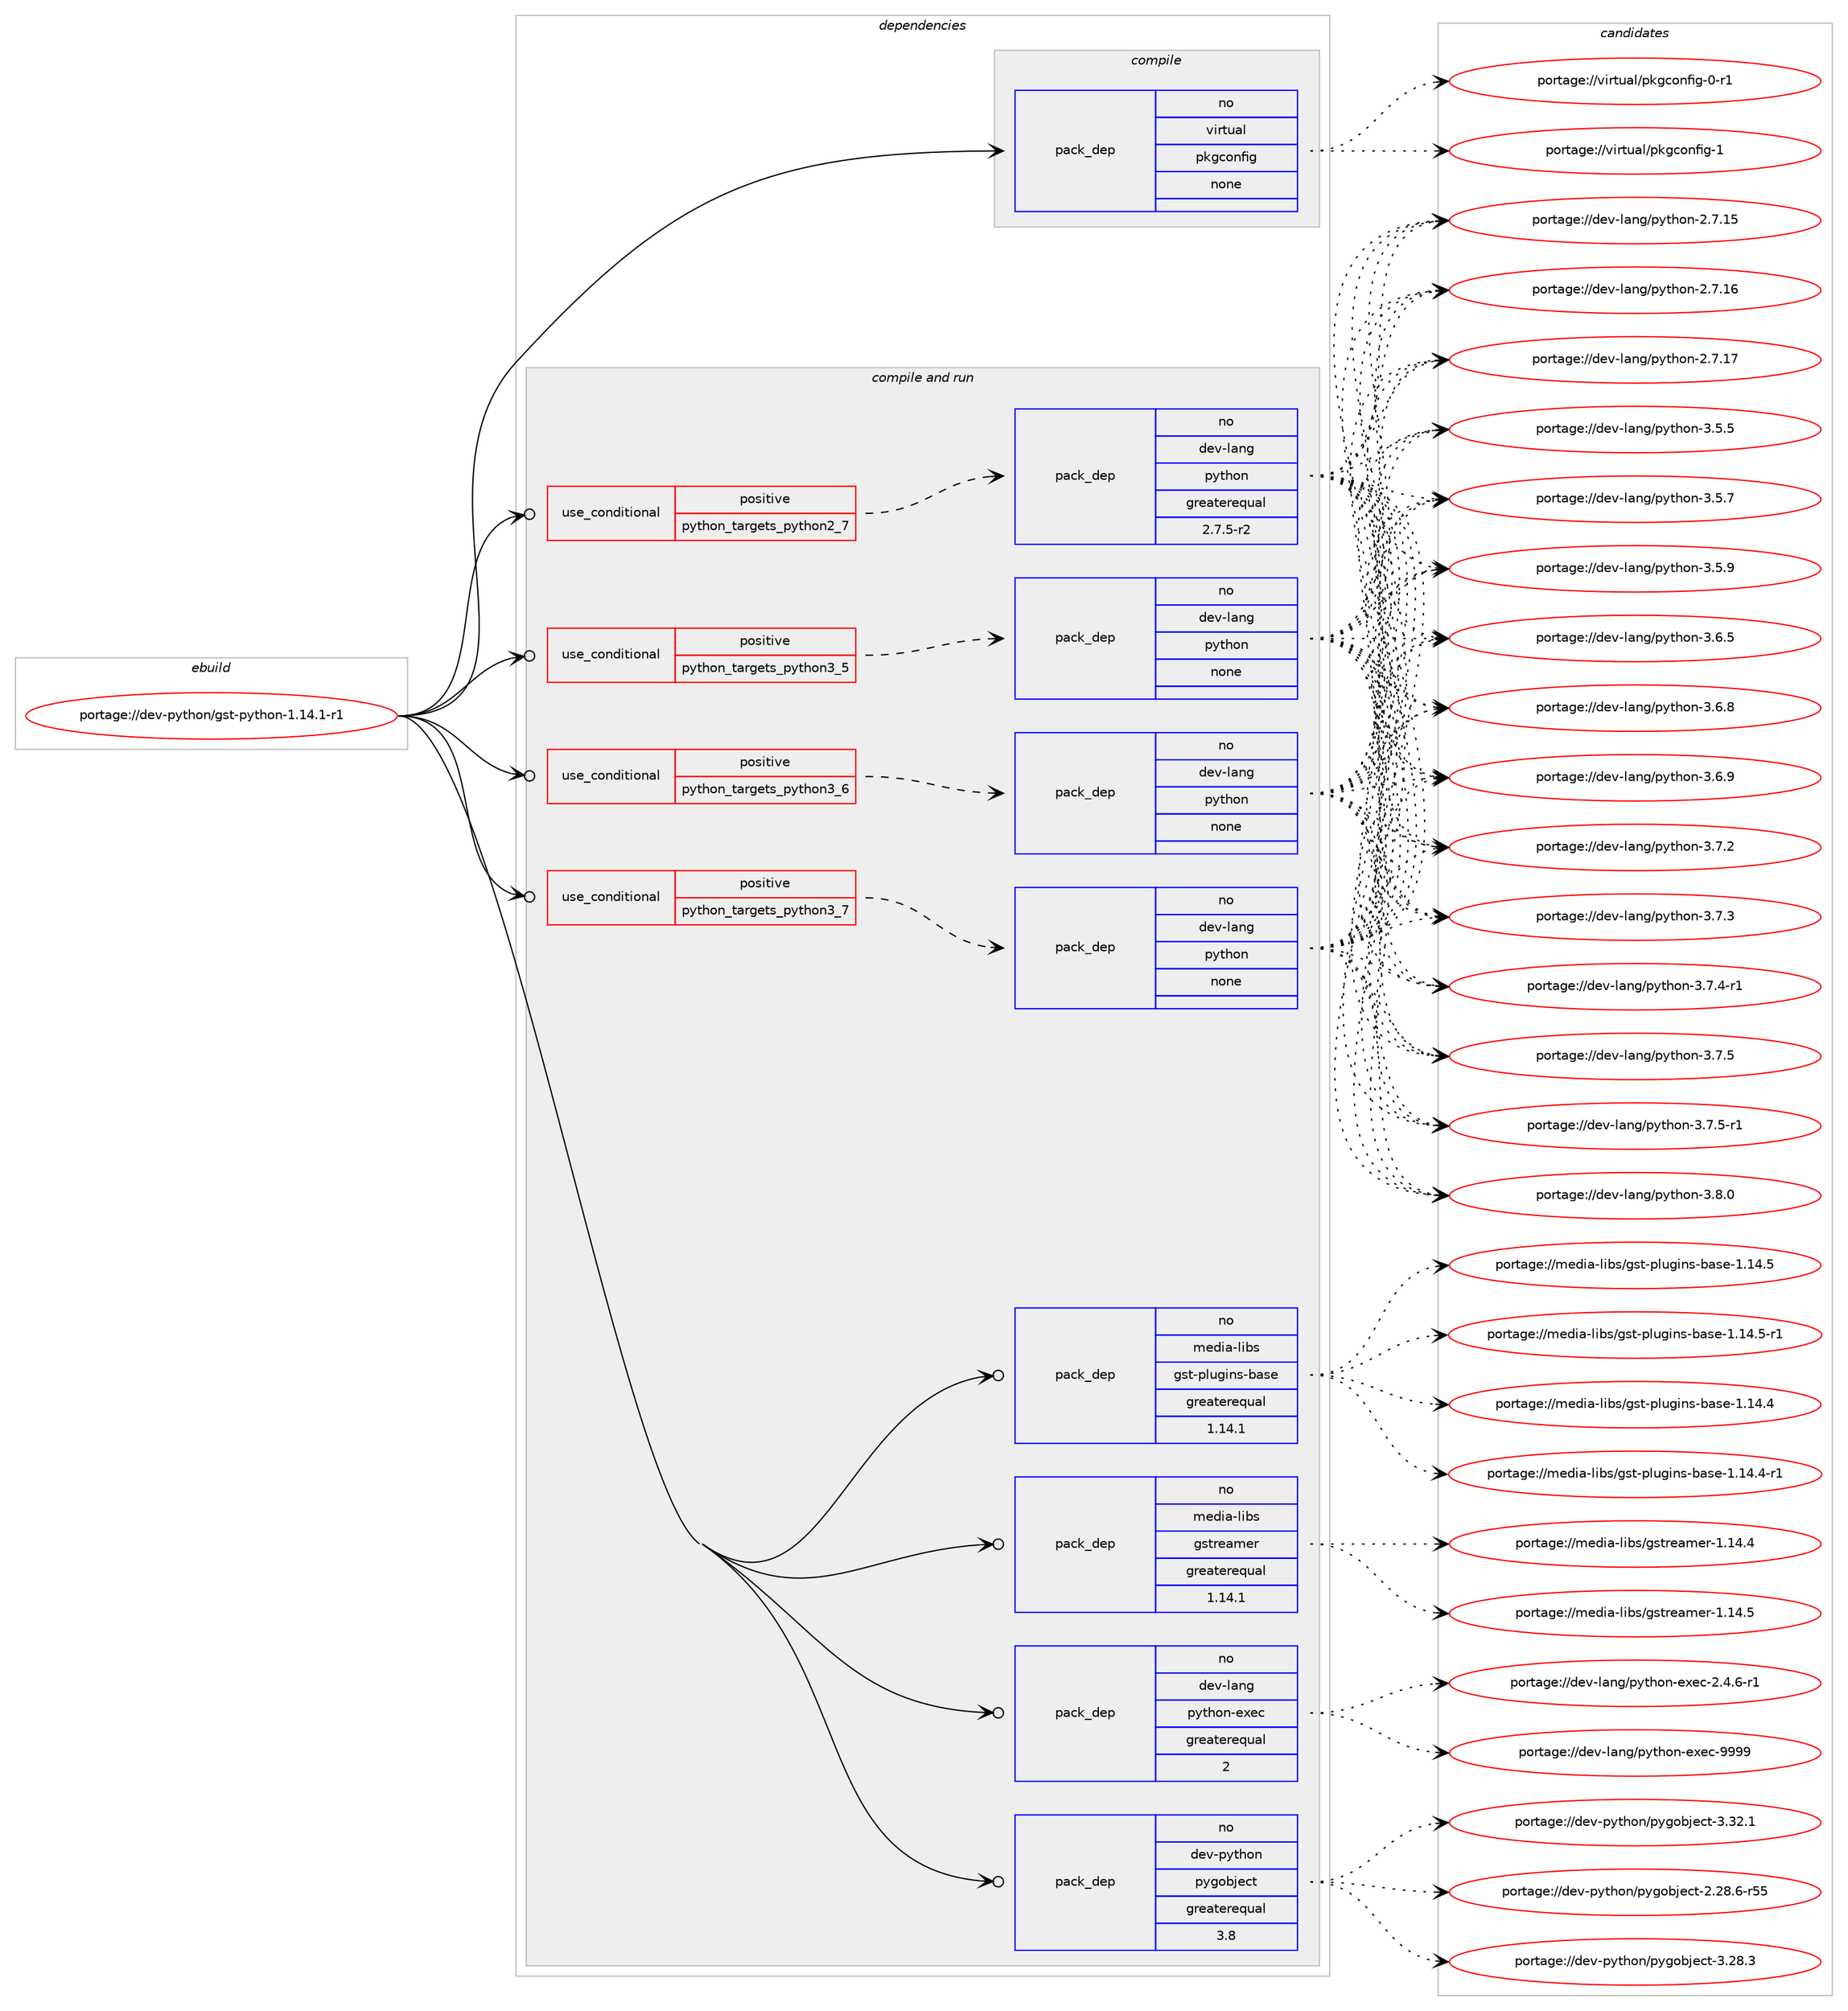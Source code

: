 digraph prolog {

# *************
# Graph options
# *************

newrank=true;
concentrate=true;
compound=true;
graph [rankdir=LR,fontname=Helvetica,fontsize=10,ranksep=1.5];#, ranksep=2.5, nodesep=0.2];
edge  [arrowhead=vee];
node  [fontname=Helvetica,fontsize=10];

# **********
# The ebuild
# **********

subgraph cluster_leftcol {
color=gray;
rank=same;
label=<<i>ebuild</i>>;
id [label="portage://dev-python/gst-python-1.14.1-r1", color=red, width=4, href="../dev-python/gst-python-1.14.1-r1.svg"];
}

# ****************
# The dependencies
# ****************

subgraph cluster_midcol {
color=gray;
label=<<i>dependencies</i>>;
subgraph cluster_compile {
fillcolor="#eeeeee";
style=filled;
label=<<i>compile</i>>;
subgraph pack109859 {
dependency142772 [label=<<TABLE BORDER="0" CELLBORDER="1" CELLSPACING="0" CELLPADDING="4" WIDTH="220"><TR><TD ROWSPAN="6" CELLPADDING="30">pack_dep</TD></TR><TR><TD WIDTH="110">no</TD></TR><TR><TD>virtual</TD></TR><TR><TD>pkgconfig</TD></TR><TR><TD>none</TD></TR><TR><TD></TD></TR></TABLE>>, shape=none, color=blue];
}
id:e -> dependency142772:w [weight=20,style="solid",arrowhead="vee"];
}
subgraph cluster_compileandrun {
fillcolor="#eeeeee";
style=filled;
label=<<i>compile and run</i>>;
subgraph cond29594 {
dependency142773 [label=<<TABLE BORDER="0" CELLBORDER="1" CELLSPACING="0" CELLPADDING="4"><TR><TD ROWSPAN="3" CELLPADDING="10">use_conditional</TD></TR><TR><TD>positive</TD></TR><TR><TD>python_targets_python2_7</TD></TR></TABLE>>, shape=none, color=red];
subgraph pack109860 {
dependency142774 [label=<<TABLE BORDER="0" CELLBORDER="1" CELLSPACING="0" CELLPADDING="4" WIDTH="220"><TR><TD ROWSPAN="6" CELLPADDING="30">pack_dep</TD></TR><TR><TD WIDTH="110">no</TD></TR><TR><TD>dev-lang</TD></TR><TR><TD>python</TD></TR><TR><TD>greaterequal</TD></TR><TR><TD>2.7.5-r2</TD></TR></TABLE>>, shape=none, color=blue];
}
dependency142773:e -> dependency142774:w [weight=20,style="dashed",arrowhead="vee"];
}
id:e -> dependency142773:w [weight=20,style="solid",arrowhead="odotvee"];
subgraph cond29595 {
dependency142775 [label=<<TABLE BORDER="0" CELLBORDER="1" CELLSPACING="0" CELLPADDING="4"><TR><TD ROWSPAN="3" CELLPADDING="10">use_conditional</TD></TR><TR><TD>positive</TD></TR><TR><TD>python_targets_python3_5</TD></TR></TABLE>>, shape=none, color=red];
subgraph pack109861 {
dependency142776 [label=<<TABLE BORDER="0" CELLBORDER="1" CELLSPACING="0" CELLPADDING="4" WIDTH="220"><TR><TD ROWSPAN="6" CELLPADDING="30">pack_dep</TD></TR><TR><TD WIDTH="110">no</TD></TR><TR><TD>dev-lang</TD></TR><TR><TD>python</TD></TR><TR><TD>none</TD></TR><TR><TD></TD></TR></TABLE>>, shape=none, color=blue];
}
dependency142775:e -> dependency142776:w [weight=20,style="dashed",arrowhead="vee"];
}
id:e -> dependency142775:w [weight=20,style="solid",arrowhead="odotvee"];
subgraph cond29596 {
dependency142777 [label=<<TABLE BORDER="0" CELLBORDER="1" CELLSPACING="0" CELLPADDING="4"><TR><TD ROWSPAN="3" CELLPADDING="10">use_conditional</TD></TR><TR><TD>positive</TD></TR><TR><TD>python_targets_python3_6</TD></TR></TABLE>>, shape=none, color=red];
subgraph pack109862 {
dependency142778 [label=<<TABLE BORDER="0" CELLBORDER="1" CELLSPACING="0" CELLPADDING="4" WIDTH="220"><TR><TD ROWSPAN="6" CELLPADDING="30">pack_dep</TD></TR><TR><TD WIDTH="110">no</TD></TR><TR><TD>dev-lang</TD></TR><TR><TD>python</TD></TR><TR><TD>none</TD></TR><TR><TD></TD></TR></TABLE>>, shape=none, color=blue];
}
dependency142777:e -> dependency142778:w [weight=20,style="dashed",arrowhead="vee"];
}
id:e -> dependency142777:w [weight=20,style="solid",arrowhead="odotvee"];
subgraph cond29597 {
dependency142779 [label=<<TABLE BORDER="0" CELLBORDER="1" CELLSPACING="0" CELLPADDING="4"><TR><TD ROWSPAN="3" CELLPADDING="10">use_conditional</TD></TR><TR><TD>positive</TD></TR><TR><TD>python_targets_python3_7</TD></TR></TABLE>>, shape=none, color=red];
subgraph pack109863 {
dependency142780 [label=<<TABLE BORDER="0" CELLBORDER="1" CELLSPACING="0" CELLPADDING="4" WIDTH="220"><TR><TD ROWSPAN="6" CELLPADDING="30">pack_dep</TD></TR><TR><TD WIDTH="110">no</TD></TR><TR><TD>dev-lang</TD></TR><TR><TD>python</TD></TR><TR><TD>none</TD></TR><TR><TD></TD></TR></TABLE>>, shape=none, color=blue];
}
dependency142779:e -> dependency142780:w [weight=20,style="dashed",arrowhead="vee"];
}
id:e -> dependency142779:w [weight=20,style="solid",arrowhead="odotvee"];
subgraph pack109864 {
dependency142781 [label=<<TABLE BORDER="0" CELLBORDER="1" CELLSPACING="0" CELLPADDING="4" WIDTH="220"><TR><TD ROWSPAN="6" CELLPADDING="30">pack_dep</TD></TR><TR><TD WIDTH="110">no</TD></TR><TR><TD>dev-lang</TD></TR><TR><TD>python-exec</TD></TR><TR><TD>greaterequal</TD></TR><TR><TD>2</TD></TR></TABLE>>, shape=none, color=blue];
}
id:e -> dependency142781:w [weight=20,style="solid",arrowhead="odotvee"];
subgraph pack109865 {
dependency142782 [label=<<TABLE BORDER="0" CELLBORDER="1" CELLSPACING="0" CELLPADDING="4" WIDTH="220"><TR><TD ROWSPAN="6" CELLPADDING="30">pack_dep</TD></TR><TR><TD WIDTH="110">no</TD></TR><TR><TD>dev-python</TD></TR><TR><TD>pygobject</TD></TR><TR><TD>greaterequal</TD></TR><TR><TD>3.8</TD></TR></TABLE>>, shape=none, color=blue];
}
id:e -> dependency142782:w [weight=20,style="solid",arrowhead="odotvee"];
subgraph pack109866 {
dependency142783 [label=<<TABLE BORDER="0" CELLBORDER="1" CELLSPACING="0" CELLPADDING="4" WIDTH="220"><TR><TD ROWSPAN="6" CELLPADDING="30">pack_dep</TD></TR><TR><TD WIDTH="110">no</TD></TR><TR><TD>media-libs</TD></TR><TR><TD>gst-plugins-base</TD></TR><TR><TD>greaterequal</TD></TR><TR><TD>1.14.1</TD></TR></TABLE>>, shape=none, color=blue];
}
id:e -> dependency142783:w [weight=20,style="solid",arrowhead="odotvee"];
subgraph pack109867 {
dependency142784 [label=<<TABLE BORDER="0" CELLBORDER="1" CELLSPACING="0" CELLPADDING="4" WIDTH="220"><TR><TD ROWSPAN="6" CELLPADDING="30">pack_dep</TD></TR><TR><TD WIDTH="110">no</TD></TR><TR><TD>media-libs</TD></TR><TR><TD>gstreamer</TD></TR><TR><TD>greaterequal</TD></TR><TR><TD>1.14.1</TD></TR></TABLE>>, shape=none, color=blue];
}
id:e -> dependency142784:w [weight=20,style="solid",arrowhead="odotvee"];
}
subgraph cluster_run {
fillcolor="#eeeeee";
style=filled;
label=<<i>run</i>>;
}
}

# **************
# The candidates
# **************

subgraph cluster_choices {
rank=same;
color=gray;
label=<<i>candidates</i>>;

subgraph choice109859 {
color=black;
nodesep=1;
choiceportage11810511411611797108471121071039911111010210510345484511449 [label="portage://virtual/pkgconfig-0-r1", color=red, width=4,href="../virtual/pkgconfig-0-r1.svg"];
choiceportage1181051141161179710847112107103991111101021051034549 [label="portage://virtual/pkgconfig-1", color=red, width=4,href="../virtual/pkgconfig-1.svg"];
dependency142772:e -> choiceportage11810511411611797108471121071039911111010210510345484511449:w [style=dotted,weight="100"];
dependency142772:e -> choiceportage1181051141161179710847112107103991111101021051034549:w [style=dotted,weight="100"];
}
subgraph choice109860 {
color=black;
nodesep=1;
choiceportage10010111845108971101034711212111610411111045504655464953 [label="portage://dev-lang/python-2.7.15", color=red, width=4,href="../dev-lang/python-2.7.15.svg"];
choiceportage10010111845108971101034711212111610411111045504655464954 [label="portage://dev-lang/python-2.7.16", color=red, width=4,href="../dev-lang/python-2.7.16.svg"];
choiceportage10010111845108971101034711212111610411111045504655464955 [label="portage://dev-lang/python-2.7.17", color=red, width=4,href="../dev-lang/python-2.7.17.svg"];
choiceportage100101118451089711010347112121116104111110455146534653 [label="portage://dev-lang/python-3.5.5", color=red, width=4,href="../dev-lang/python-3.5.5.svg"];
choiceportage100101118451089711010347112121116104111110455146534655 [label="portage://dev-lang/python-3.5.7", color=red, width=4,href="../dev-lang/python-3.5.7.svg"];
choiceportage100101118451089711010347112121116104111110455146534657 [label="portage://dev-lang/python-3.5.9", color=red, width=4,href="../dev-lang/python-3.5.9.svg"];
choiceportage100101118451089711010347112121116104111110455146544653 [label="portage://dev-lang/python-3.6.5", color=red, width=4,href="../dev-lang/python-3.6.5.svg"];
choiceportage100101118451089711010347112121116104111110455146544656 [label="portage://dev-lang/python-3.6.8", color=red, width=4,href="../dev-lang/python-3.6.8.svg"];
choiceportage100101118451089711010347112121116104111110455146544657 [label="portage://dev-lang/python-3.6.9", color=red, width=4,href="../dev-lang/python-3.6.9.svg"];
choiceportage100101118451089711010347112121116104111110455146554650 [label="portage://dev-lang/python-3.7.2", color=red, width=4,href="../dev-lang/python-3.7.2.svg"];
choiceportage100101118451089711010347112121116104111110455146554651 [label="portage://dev-lang/python-3.7.3", color=red, width=4,href="../dev-lang/python-3.7.3.svg"];
choiceportage1001011184510897110103471121211161041111104551465546524511449 [label="portage://dev-lang/python-3.7.4-r1", color=red, width=4,href="../dev-lang/python-3.7.4-r1.svg"];
choiceportage100101118451089711010347112121116104111110455146554653 [label="portage://dev-lang/python-3.7.5", color=red, width=4,href="../dev-lang/python-3.7.5.svg"];
choiceportage1001011184510897110103471121211161041111104551465546534511449 [label="portage://dev-lang/python-3.7.5-r1", color=red, width=4,href="../dev-lang/python-3.7.5-r1.svg"];
choiceportage100101118451089711010347112121116104111110455146564648 [label="portage://dev-lang/python-3.8.0", color=red, width=4,href="../dev-lang/python-3.8.0.svg"];
dependency142774:e -> choiceportage10010111845108971101034711212111610411111045504655464953:w [style=dotted,weight="100"];
dependency142774:e -> choiceportage10010111845108971101034711212111610411111045504655464954:w [style=dotted,weight="100"];
dependency142774:e -> choiceportage10010111845108971101034711212111610411111045504655464955:w [style=dotted,weight="100"];
dependency142774:e -> choiceportage100101118451089711010347112121116104111110455146534653:w [style=dotted,weight="100"];
dependency142774:e -> choiceportage100101118451089711010347112121116104111110455146534655:w [style=dotted,weight="100"];
dependency142774:e -> choiceportage100101118451089711010347112121116104111110455146534657:w [style=dotted,weight="100"];
dependency142774:e -> choiceportage100101118451089711010347112121116104111110455146544653:w [style=dotted,weight="100"];
dependency142774:e -> choiceportage100101118451089711010347112121116104111110455146544656:w [style=dotted,weight="100"];
dependency142774:e -> choiceportage100101118451089711010347112121116104111110455146544657:w [style=dotted,weight="100"];
dependency142774:e -> choiceportage100101118451089711010347112121116104111110455146554650:w [style=dotted,weight="100"];
dependency142774:e -> choiceportage100101118451089711010347112121116104111110455146554651:w [style=dotted,weight="100"];
dependency142774:e -> choiceportage1001011184510897110103471121211161041111104551465546524511449:w [style=dotted,weight="100"];
dependency142774:e -> choiceportage100101118451089711010347112121116104111110455146554653:w [style=dotted,weight="100"];
dependency142774:e -> choiceportage1001011184510897110103471121211161041111104551465546534511449:w [style=dotted,weight="100"];
dependency142774:e -> choiceportage100101118451089711010347112121116104111110455146564648:w [style=dotted,weight="100"];
}
subgraph choice109861 {
color=black;
nodesep=1;
choiceportage10010111845108971101034711212111610411111045504655464953 [label="portage://dev-lang/python-2.7.15", color=red, width=4,href="../dev-lang/python-2.7.15.svg"];
choiceportage10010111845108971101034711212111610411111045504655464954 [label="portage://dev-lang/python-2.7.16", color=red, width=4,href="../dev-lang/python-2.7.16.svg"];
choiceportage10010111845108971101034711212111610411111045504655464955 [label="portage://dev-lang/python-2.7.17", color=red, width=4,href="../dev-lang/python-2.7.17.svg"];
choiceportage100101118451089711010347112121116104111110455146534653 [label="portage://dev-lang/python-3.5.5", color=red, width=4,href="../dev-lang/python-3.5.5.svg"];
choiceportage100101118451089711010347112121116104111110455146534655 [label="portage://dev-lang/python-3.5.7", color=red, width=4,href="../dev-lang/python-3.5.7.svg"];
choiceportage100101118451089711010347112121116104111110455146534657 [label="portage://dev-lang/python-3.5.9", color=red, width=4,href="../dev-lang/python-3.5.9.svg"];
choiceportage100101118451089711010347112121116104111110455146544653 [label="portage://dev-lang/python-3.6.5", color=red, width=4,href="../dev-lang/python-3.6.5.svg"];
choiceportage100101118451089711010347112121116104111110455146544656 [label="portage://dev-lang/python-3.6.8", color=red, width=4,href="../dev-lang/python-3.6.8.svg"];
choiceportage100101118451089711010347112121116104111110455146544657 [label="portage://dev-lang/python-3.6.9", color=red, width=4,href="../dev-lang/python-3.6.9.svg"];
choiceportage100101118451089711010347112121116104111110455146554650 [label="portage://dev-lang/python-3.7.2", color=red, width=4,href="../dev-lang/python-3.7.2.svg"];
choiceportage100101118451089711010347112121116104111110455146554651 [label="portage://dev-lang/python-3.7.3", color=red, width=4,href="../dev-lang/python-3.7.3.svg"];
choiceportage1001011184510897110103471121211161041111104551465546524511449 [label="portage://dev-lang/python-3.7.4-r1", color=red, width=4,href="../dev-lang/python-3.7.4-r1.svg"];
choiceportage100101118451089711010347112121116104111110455146554653 [label="portage://dev-lang/python-3.7.5", color=red, width=4,href="../dev-lang/python-3.7.5.svg"];
choiceportage1001011184510897110103471121211161041111104551465546534511449 [label="portage://dev-lang/python-3.7.5-r1", color=red, width=4,href="../dev-lang/python-3.7.5-r1.svg"];
choiceportage100101118451089711010347112121116104111110455146564648 [label="portage://dev-lang/python-3.8.0", color=red, width=4,href="../dev-lang/python-3.8.0.svg"];
dependency142776:e -> choiceportage10010111845108971101034711212111610411111045504655464953:w [style=dotted,weight="100"];
dependency142776:e -> choiceportage10010111845108971101034711212111610411111045504655464954:w [style=dotted,weight="100"];
dependency142776:e -> choiceportage10010111845108971101034711212111610411111045504655464955:w [style=dotted,weight="100"];
dependency142776:e -> choiceportage100101118451089711010347112121116104111110455146534653:w [style=dotted,weight="100"];
dependency142776:e -> choiceportage100101118451089711010347112121116104111110455146534655:w [style=dotted,weight="100"];
dependency142776:e -> choiceportage100101118451089711010347112121116104111110455146534657:w [style=dotted,weight="100"];
dependency142776:e -> choiceportage100101118451089711010347112121116104111110455146544653:w [style=dotted,weight="100"];
dependency142776:e -> choiceportage100101118451089711010347112121116104111110455146544656:w [style=dotted,weight="100"];
dependency142776:e -> choiceportage100101118451089711010347112121116104111110455146544657:w [style=dotted,weight="100"];
dependency142776:e -> choiceportage100101118451089711010347112121116104111110455146554650:w [style=dotted,weight="100"];
dependency142776:e -> choiceportage100101118451089711010347112121116104111110455146554651:w [style=dotted,weight="100"];
dependency142776:e -> choiceportage1001011184510897110103471121211161041111104551465546524511449:w [style=dotted,weight="100"];
dependency142776:e -> choiceportage100101118451089711010347112121116104111110455146554653:w [style=dotted,weight="100"];
dependency142776:e -> choiceportage1001011184510897110103471121211161041111104551465546534511449:w [style=dotted,weight="100"];
dependency142776:e -> choiceportage100101118451089711010347112121116104111110455146564648:w [style=dotted,weight="100"];
}
subgraph choice109862 {
color=black;
nodesep=1;
choiceportage10010111845108971101034711212111610411111045504655464953 [label="portage://dev-lang/python-2.7.15", color=red, width=4,href="../dev-lang/python-2.7.15.svg"];
choiceportage10010111845108971101034711212111610411111045504655464954 [label="portage://dev-lang/python-2.7.16", color=red, width=4,href="../dev-lang/python-2.7.16.svg"];
choiceportage10010111845108971101034711212111610411111045504655464955 [label="portage://dev-lang/python-2.7.17", color=red, width=4,href="../dev-lang/python-2.7.17.svg"];
choiceportage100101118451089711010347112121116104111110455146534653 [label="portage://dev-lang/python-3.5.5", color=red, width=4,href="../dev-lang/python-3.5.5.svg"];
choiceportage100101118451089711010347112121116104111110455146534655 [label="portage://dev-lang/python-3.5.7", color=red, width=4,href="../dev-lang/python-3.5.7.svg"];
choiceportage100101118451089711010347112121116104111110455146534657 [label="portage://dev-lang/python-3.5.9", color=red, width=4,href="../dev-lang/python-3.5.9.svg"];
choiceportage100101118451089711010347112121116104111110455146544653 [label="portage://dev-lang/python-3.6.5", color=red, width=4,href="../dev-lang/python-3.6.5.svg"];
choiceportage100101118451089711010347112121116104111110455146544656 [label="portage://dev-lang/python-3.6.8", color=red, width=4,href="../dev-lang/python-3.6.8.svg"];
choiceportage100101118451089711010347112121116104111110455146544657 [label="portage://dev-lang/python-3.6.9", color=red, width=4,href="../dev-lang/python-3.6.9.svg"];
choiceportage100101118451089711010347112121116104111110455146554650 [label="portage://dev-lang/python-3.7.2", color=red, width=4,href="../dev-lang/python-3.7.2.svg"];
choiceportage100101118451089711010347112121116104111110455146554651 [label="portage://dev-lang/python-3.7.3", color=red, width=4,href="../dev-lang/python-3.7.3.svg"];
choiceportage1001011184510897110103471121211161041111104551465546524511449 [label="portage://dev-lang/python-3.7.4-r1", color=red, width=4,href="../dev-lang/python-3.7.4-r1.svg"];
choiceportage100101118451089711010347112121116104111110455146554653 [label="portage://dev-lang/python-3.7.5", color=red, width=4,href="../dev-lang/python-3.7.5.svg"];
choiceportage1001011184510897110103471121211161041111104551465546534511449 [label="portage://dev-lang/python-3.7.5-r1", color=red, width=4,href="../dev-lang/python-3.7.5-r1.svg"];
choiceportage100101118451089711010347112121116104111110455146564648 [label="portage://dev-lang/python-3.8.0", color=red, width=4,href="../dev-lang/python-3.8.0.svg"];
dependency142778:e -> choiceportage10010111845108971101034711212111610411111045504655464953:w [style=dotted,weight="100"];
dependency142778:e -> choiceportage10010111845108971101034711212111610411111045504655464954:w [style=dotted,weight="100"];
dependency142778:e -> choiceportage10010111845108971101034711212111610411111045504655464955:w [style=dotted,weight="100"];
dependency142778:e -> choiceportage100101118451089711010347112121116104111110455146534653:w [style=dotted,weight="100"];
dependency142778:e -> choiceportage100101118451089711010347112121116104111110455146534655:w [style=dotted,weight="100"];
dependency142778:e -> choiceportage100101118451089711010347112121116104111110455146534657:w [style=dotted,weight="100"];
dependency142778:e -> choiceportage100101118451089711010347112121116104111110455146544653:w [style=dotted,weight="100"];
dependency142778:e -> choiceportage100101118451089711010347112121116104111110455146544656:w [style=dotted,weight="100"];
dependency142778:e -> choiceportage100101118451089711010347112121116104111110455146544657:w [style=dotted,weight="100"];
dependency142778:e -> choiceportage100101118451089711010347112121116104111110455146554650:w [style=dotted,weight="100"];
dependency142778:e -> choiceportage100101118451089711010347112121116104111110455146554651:w [style=dotted,weight="100"];
dependency142778:e -> choiceportage1001011184510897110103471121211161041111104551465546524511449:w [style=dotted,weight="100"];
dependency142778:e -> choiceportage100101118451089711010347112121116104111110455146554653:w [style=dotted,weight="100"];
dependency142778:e -> choiceportage1001011184510897110103471121211161041111104551465546534511449:w [style=dotted,weight="100"];
dependency142778:e -> choiceportage100101118451089711010347112121116104111110455146564648:w [style=dotted,weight="100"];
}
subgraph choice109863 {
color=black;
nodesep=1;
choiceportage10010111845108971101034711212111610411111045504655464953 [label="portage://dev-lang/python-2.7.15", color=red, width=4,href="../dev-lang/python-2.7.15.svg"];
choiceportage10010111845108971101034711212111610411111045504655464954 [label="portage://dev-lang/python-2.7.16", color=red, width=4,href="../dev-lang/python-2.7.16.svg"];
choiceportage10010111845108971101034711212111610411111045504655464955 [label="portage://dev-lang/python-2.7.17", color=red, width=4,href="../dev-lang/python-2.7.17.svg"];
choiceportage100101118451089711010347112121116104111110455146534653 [label="portage://dev-lang/python-3.5.5", color=red, width=4,href="../dev-lang/python-3.5.5.svg"];
choiceportage100101118451089711010347112121116104111110455146534655 [label="portage://dev-lang/python-3.5.7", color=red, width=4,href="../dev-lang/python-3.5.7.svg"];
choiceportage100101118451089711010347112121116104111110455146534657 [label="portage://dev-lang/python-3.5.9", color=red, width=4,href="../dev-lang/python-3.5.9.svg"];
choiceportage100101118451089711010347112121116104111110455146544653 [label="portage://dev-lang/python-3.6.5", color=red, width=4,href="../dev-lang/python-3.6.5.svg"];
choiceportage100101118451089711010347112121116104111110455146544656 [label="portage://dev-lang/python-3.6.8", color=red, width=4,href="../dev-lang/python-3.6.8.svg"];
choiceportage100101118451089711010347112121116104111110455146544657 [label="portage://dev-lang/python-3.6.9", color=red, width=4,href="../dev-lang/python-3.6.9.svg"];
choiceportage100101118451089711010347112121116104111110455146554650 [label="portage://dev-lang/python-3.7.2", color=red, width=4,href="../dev-lang/python-3.7.2.svg"];
choiceportage100101118451089711010347112121116104111110455146554651 [label="portage://dev-lang/python-3.7.3", color=red, width=4,href="../dev-lang/python-3.7.3.svg"];
choiceportage1001011184510897110103471121211161041111104551465546524511449 [label="portage://dev-lang/python-3.7.4-r1", color=red, width=4,href="../dev-lang/python-3.7.4-r1.svg"];
choiceportage100101118451089711010347112121116104111110455146554653 [label="portage://dev-lang/python-3.7.5", color=red, width=4,href="../dev-lang/python-3.7.5.svg"];
choiceportage1001011184510897110103471121211161041111104551465546534511449 [label="portage://dev-lang/python-3.7.5-r1", color=red, width=4,href="../dev-lang/python-3.7.5-r1.svg"];
choiceportage100101118451089711010347112121116104111110455146564648 [label="portage://dev-lang/python-3.8.0", color=red, width=4,href="../dev-lang/python-3.8.0.svg"];
dependency142780:e -> choiceportage10010111845108971101034711212111610411111045504655464953:w [style=dotted,weight="100"];
dependency142780:e -> choiceportage10010111845108971101034711212111610411111045504655464954:w [style=dotted,weight="100"];
dependency142780:e -> choiceportage10010111845108971101034711212111610411111045504655464955:w [style=dotted,weight="100"];
dependency142780:e -> choiceportage100101118451089711010347112121116104111110455146534653:w [style=dotted,weight="100"];
dependency142780:e -> choiceportage100101118451089711010347112121116104111110455146534655:w [style=dotted,weight="100"];
dependency142780:e -> choiceportage100101118451089711010347112121116104111110455146534657:w [style=dotted,weight="100"];
dependency142780:e -> choiceportage100101118451089711010347112121116104111110455146544653:w [style=dotted,weight="100"];
dependency142780:e -> choiceportage100101118451089711010347112121116104111110455146544656:w [style=dotted,weight="100"];
dependency142780:e -> choiceportage100101118451089711010347112121116104111110455146544657:w [style=dotted,weight="100"];
dependency142780:e -> choiceportage100101118451089711010347112121116104111110455146554650:w [style=dotted,weight="100"];
dependency142780:e -> choiceportage100101118451089711010347112121116104111110455146554651:w [style=dotted,weight="100"];
dependency142780:e -> choiceportage1001011184510897110103471121211161041111104551465546524511449:w [style=dotted,weight="100"];
dependency142780:e -> choiceportage100101118451089711010347112121116104111110455146554653:w [style=dotted,weight="100"];
dependency142780:e -> choiceportage1001011184510897110103471121211161041111104551465546534511449:w [style=dotted,weight="100"];
dependency142780:e -> choiceportage100101118451089711010347112121116104111110455146564648:w [style=dotted,weight="100"];
}
subgraph choice109864 {
color=black;
nodesep=1;
choiceportage10010111845108971101034711212111610411111045101120101994550465246544511449 [label="portage://dev-lang/python-exec-2.4.6-r1", color=red, width=4,href="../dev-lang/python-exec-2.4.6-r1.svg"];
choiceportage10010111845108971101034711212111610411111045101120101994557575757 [label="portage://dev-lang/python-exec-9999", color=red, width=4,href="../dev-lang/python-exec-9999.svg"];
dependency142781:e -> choiceportage10010111845108971101034711212111610411111045101120101994550465246544511449:w [style=dotted,weight="100"];
dependency142781:e -> choiceportage10010111845108971101034711212111610411111045101120101994557575757:w [style=dotted,weight="100"];
}
subgraph choice109865 {
color=black;
nodesep=1;
choiceportage1001011184511212111610411111047112121103111981061019911645504650564654451145353 [label="portage://dev-python/pygobject-2.28.6-r55", color=red, width=4,href="../dev-python/pygobject-2.28.6-r55.svg"];
choiceportage1001011184511212111610411111047112121103111981061019911645514650564651 [label="portage://dev-python/pygobject-3.28.3", color=red, width=4,href="../dev-python/pygobject-3.28.3.svg"];
choiceportage1001011184511212111610411111047112121103111981061019911645514651504649 [label="portage://dev-python/pygobject-3.32.1", color=red, width=4,href="../dev-python/pygobject-3.32.1.svg"];
dependency142782:e -> choiceportage1001011184511212111610411111047112121103111981061019911645504650564654451145353:w [style=dotted,weight="100"];
dependency142782:e -> choiceportage1001011184511212111610411111047112121103111981061019911645514650564651:w [style=dotted,weight="100"];
dependency142782:e -> choiceportage1001011184511212111610411111047112121103111981061019911645514651504649:w [style=dotted,weight="100"];
}
subgraph choice109866 {
color=black;
nodesep=1;
choiceportage109101100105974510810598115471031151164511210811710310511011545989711510145494649524652 [label="portage://media-libs/gst-plugins-base-1.14.4", color=red, width=4,href="../media-libs/gst-plugins-base-1.14.4.svg"];
choiceportage1091011001059745108105981154710311511645112108117103105110115459897115101454946495246524511449 [label="portage://media-libs/gst-plugins-base-1.14.4-r1", color=red, width=4,href="../media-libs/gst-plugins-base-1.14.4-r1.svg"];
choiceportage109101100105974510810598115471031151164511210811710310511011545989711510145494649524653 [label="portage://media-libs/gst-plugins-base-1.14.5", color=red, width=4,href="../media-libs/gst-plugins-base-1.14.5.svg"];
choiceportage1091011001059745108105981154710311511645112108117103105110115459897115101454946495246534511449 [label="portage://media-libs/gst-plugins-base-1.14.5-r1", color=red, width=4,href="../media-libs/gst-plugins-base-1.14.5-r1.svg"];
dependency142783:e -> choiceportage109101100105974510810598115471031151164511210811710310511011545989711510145494649524652:w [style=dotted,weight="100"];
dependency142783:e -> choiceportage1091011001059745108105981154710311511645112108117103105110115459897115101454946495246524511449:w [style=dotted,weight="100"];
dependency142783:e -> choiceportage109101100105974510810598115471031151164511210811710310511011545989711510145494649524653:w [style=dotted,weight="100"];
dependency142783:e -> choiceportage1091011001059745108105981154710311511645112108117103105110115459897115101454946495246534511449:w [style=dotted,weight="100"];
}
subgraph choice109867 {
color=black;
nodesep=1;
choiceportage109101100105974510810598115471031151161141019710910111445494649524652 [label="portage://media-libs/gstreamer-1.14.4", color=red, width=4,href="../media-libs/gstreamer-1.14.4.svg"];
choiceportage109101100105974510810598115471031151161141019710910111445494649524653 [label="portage://media-libs/gstreamer-1.14.5", color=red, width=4,href="../media-libs/gstreamer-1.14.5.svg"];
dependency142784:e -> choiceportage109101100105974510810598115471031151161141019710910111445494649524652:w [style=dotted,weight="100"];
dependency142784:e -> choiceportage109101100105974510810598115471031151161141019710910111445494649524653:w [style=dotted,weight="100"];
}
}

}
